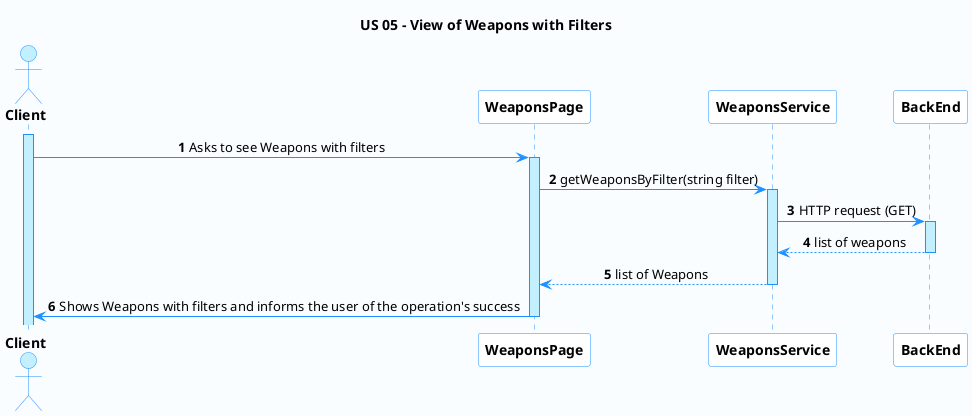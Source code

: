 @startuml

'-Style----------------------------------------------------------------------------------------------------------------

autonumber

skinparam DefaultTextAlignment center

skinparam BackgroundColor #fafdff

skinparam participant {
    BackgroundColor AWS_BG_COLOR
    BorderColor AWS_BORDER_COLOR
}

skinparam sequence {
    LifeLineBorderColor DodgerBlue
    LifeLineBackgroundColor APPLICATION

    ActorBackgroundColor APPLICATION
    ActorBorderColor DodgerBlue

    BackgroundColor #FFFFFF
    ArrowColor DodgerBlue
    BorderColor DodgerBlue
    ParticipantBorderColor DodgerBlue

    GroupBorderColor #082642
    GroupBackgroundColor APPLICATION
}


'-Title----------------------------------------------------------------------------------------------------------------

title US 05 - View of Weapons with Filters

'-Actors/Participants--------------------------------------------------------------------------------------------------


actor "<b>Client" as A
participant "<b>WeaponsPage" as WR
participant "<b>WeaponsService" as WS
participant "<b>BackEnd" as BE



'-Associations---------------------------------------------------------------------------------------------------------

activate A

A -> WR: Asks to see Weapons with filters
activate WR



WR -> WS: getWeaponsByFilter(string filter)
activate WS

WS -> BE: HTTP request (GET)
activate BE
BE --> WS : list of weapons
deactivate BE



WS-->WR : list of Weapons
deactivate WS
WR -> A: Shows Weapons with filters and informs the user of the operation's success
deactivate WR
'----------------------------------------------------------------------------------------------------------------------

@enduml